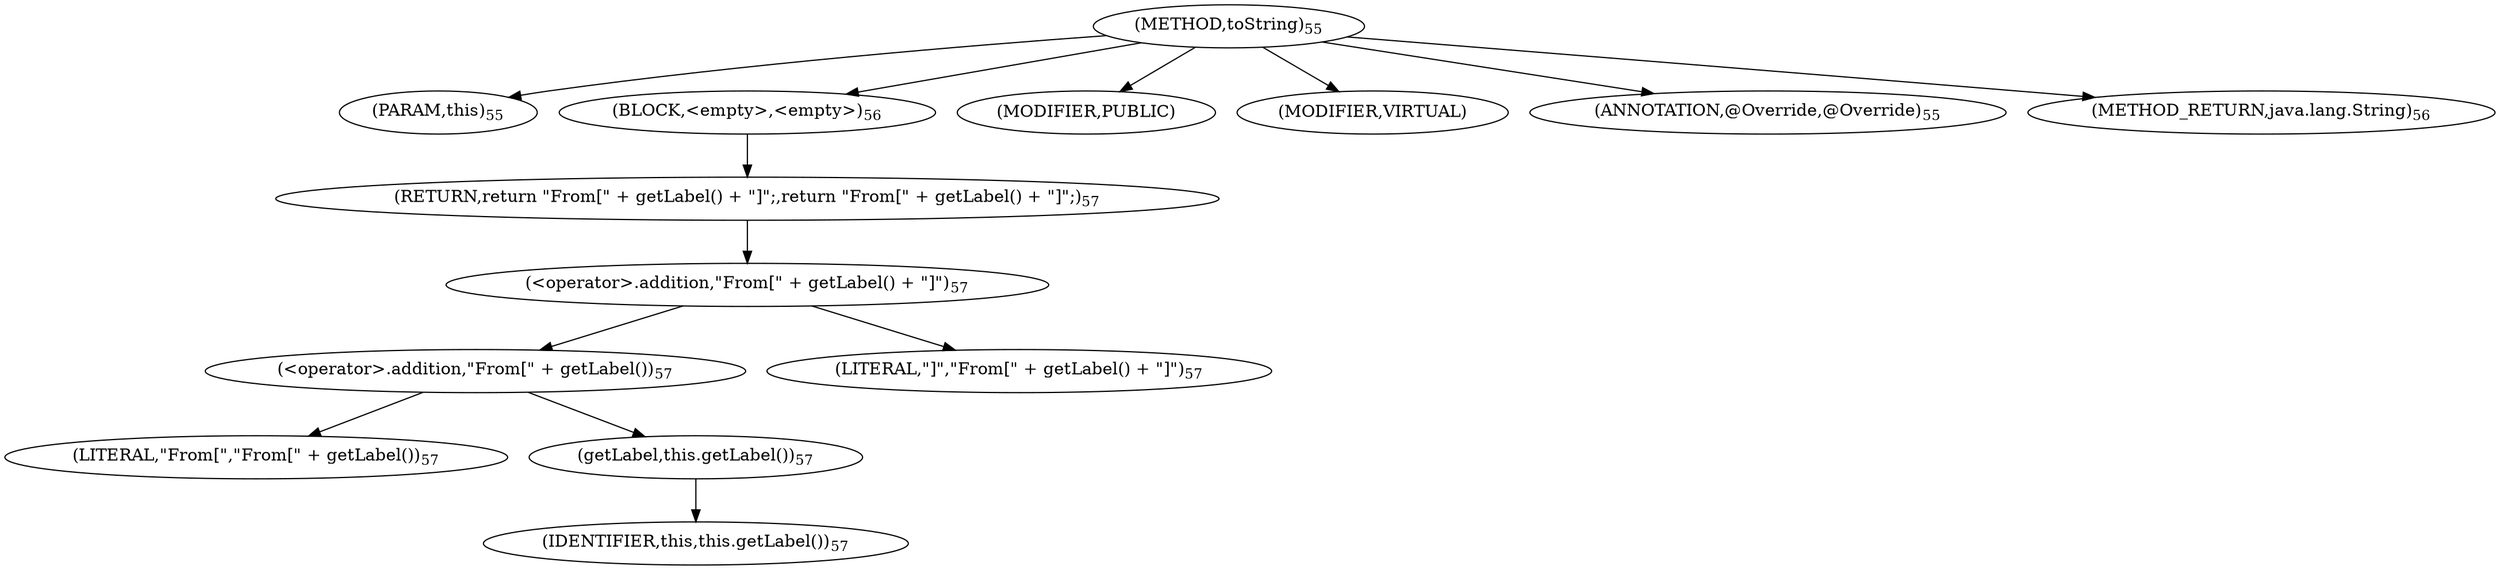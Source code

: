 digraph "toString" {  
"78" [label = <(METHOD,toString)<SUB>55</SUB>> ]
"8" [label = <(PARAM,this)<SUB>55</SUB>> ]
"79" [label = <(BLOCK,&lt;empty&gt;,&lt;empty&gt;)<SUB>56</SUB>> ]
"80" [label = <(RETURN,return &quot;From[&quot; + getLabel() + &quot;]&quot;;,return &quot;From[&quot; + getLabel() + &quot;]&quot;;)<SUB>57</SUB>> ]
"81" [label = <(&lt;operator&gt;.addition,&quot;From[&quot; + getLabel() + &quot;]&quot;)<SUB>57</SUB>> ]
"82" [label = <(&lt;operator&gt;.addition,&quot;From[&quot; + getLabel())<SUB>57</SUB>> ]
"83" [label = <(LITERAL,&quot;From[&quot;,&quot;From[&quot; + getLabel())<SUB>57</SUB>> ]
"84" [label = <(getLabel,this.getLabel())<SUB>57</SUB>> ]
"7" [label = <(IDENTIFIER,this,this.getLabel())<SUB>57</SUB>> ]
"85" [label = <(LITERAL,&quot;]&quot;,&quot;From[&quot; + getLabel() + &quot;]&quot;)<SUB>57</SUB>> ]
"86" [label = <(MODIFIER,PUBLIC)> ]
"87" [label = <(MODIFIER,VIRTUAL)> ]
"88" [label = <(ANNOTATION,@Override,@Override)<SUB>55</SUB>> ]
"89" [label = <(METHOD_RETURN,java.lang.String)<SUB>56</SUB>> ]
  "78" -> "8" 
  "78" -> "79" 
  "78" -> "86" 
  "78" -> "87" 
  "78" -> "88" 
  "78" -> "89" 
  "79" -> "80" 
  "80" -> "81" 
  "81" -> "82" 
  "81" -> "85" 
  "82" -> "83" 
  "82" -> "84" 
  "84" -> "7" 
}
